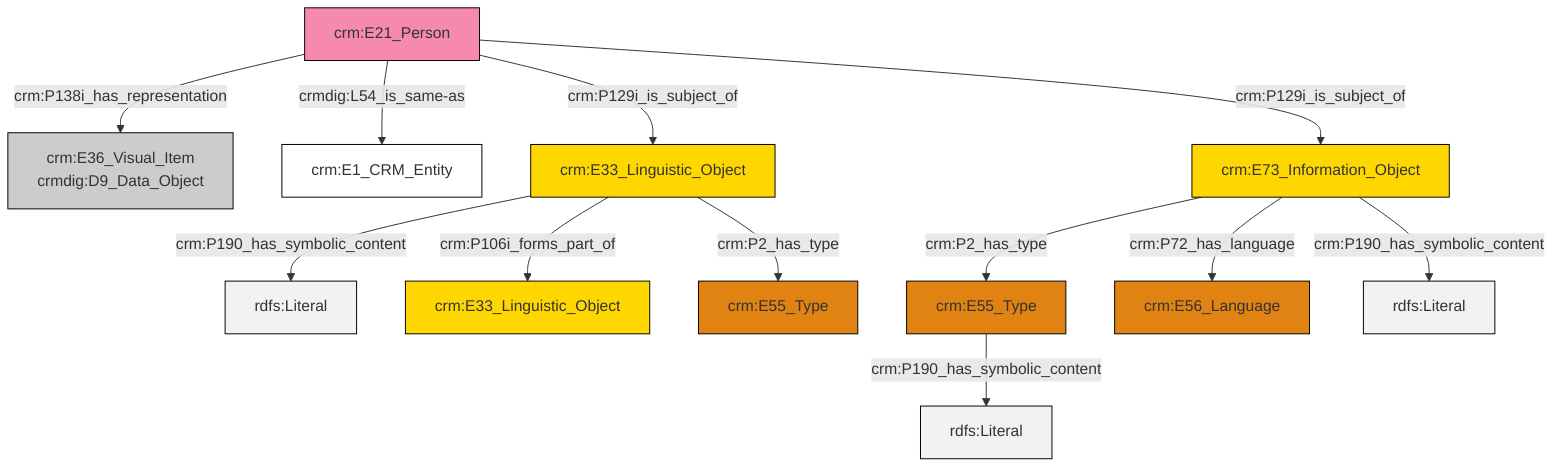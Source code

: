 graph TD
classDef Literal fill:#f2f2f2,stroke:#000000;
classDef CRM_Entity fill:#FFFFFF,stroke:#000000;
classDef Temporal_Entity fill:#00C9E6, stroke:#000000;
classDef Type fill:#E18312, stroke:#000000;
classDef Time-Span fill:#2C9C91, stroke:#000000;
classDef Appellation fill:#FFEB7F, stroke:#000000;
classDef Place fill:#008836, stroke:#000000;
classDef Persistent_Item fill:#B266B2, stroke:#000000;
classDef Conceptual_Object fill:#FFD700, stroke:#000000;
classDef Physical_Thing fill:#D2B48C, stroke:#000000;
classDef Actor fill:#f58aad, stroke:#000000;
classDef PC_Classes fill:#4ce600, stroke:#000000;
classDef Multi fill:#cccccc,stroke:#000000;

2["crm:E33_Linguistic_Object"]:::Conceptual_Object -->|crm:P190_has_symbolic_content| 3[rdfs:Literal]:::Literal
8["crm:E55_Type"]:::Type -->|crm:P190_has_symbolic_content| 9[rdfs:Literal]:::Literal
10["crm:E21_Person"]:::Actor -->|crm:P138i_has_representation| 4["crm:E36_Visual_Item<br>crmdig:D9_Data_Object"]:::Multi
10["crm:E21_Person"]:::Actor -->|crmdig:L54_is_same-as| 11["crm:E1_CRM_Entity"]:::CRM_Entity
10["crm:E21_Person"]:::Actor -->|crm:P129i_is_subject_of| 2["crm:E33_Linguistic_Object"]:::Conceptual_Object
13["crm:E73_Information_Object"]:::Conceptual_Object -->|crm:P2_has_type| 8["crm:E55_Type"]:::Type
2["crm:E33_Linguistic_Object"]:::Conceptual_Object -->|crm:P106i_forms_part_of| 0["crm:E33_Linguistic_Object"]:::Conceptual_Object
10["crm:E21_Person"]:::Actor -->|crm:P129i_is_subject_of| 13["crm:E73_Information_Object"]:::Conceptual_Object
13["crm:E73_Information_Object"]:::Conceptual_Object -->|crm:P72_has_language| 6["crm:E56_Language"]:::Type
13["crm:E73_Information_Object"]:::Conceptual_Object -->|crm:P190_has_symbolic_content| 16[rdfs:Literal]:::Literal
2["crm:E33_Linguistic_Object"]:::Conceptual_Object -->|crm:P2_has_type| 18["crm:E55_Type"]:::Type